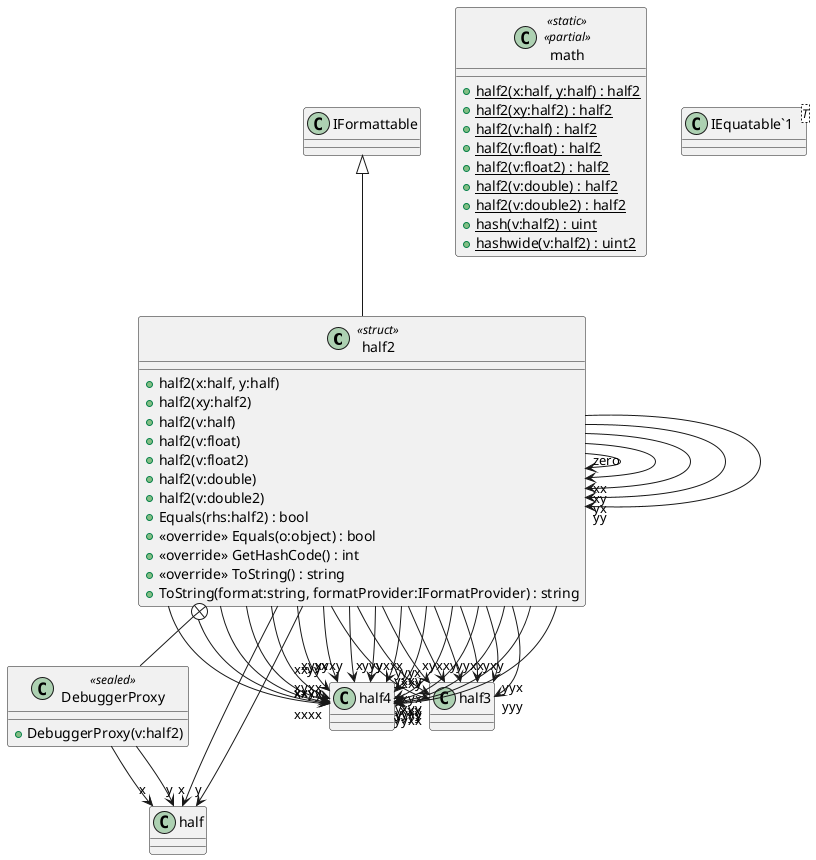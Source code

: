 @startuml
class half2 <<struct>> {
    + half2(x:half, y:half)
    + half2(xy:half2)
    + half2(v:half)
    + half2(v:float)
    + half2(v:float2)
    + half2(v:double)
    + half2(v:double2)
    + Equals(rhs:half2) : bool
    + <<override>> Equals(o:object) : bool
    + <<override>> GetHashCode() : int
    + <<override>> ToString() : string
    + ToString(format:string, formatProvider:IFormatProvider) : string
}
class math <<static>> <<partial>> {
    + {static} half2(x:half, y:half) : half2
    + {static} half2(xy:half2) : half2
    + {static} half2(v:half) : half2
    + {static} half2(v:float) : half2
    + {static} half2(v:float2) : half2
    + {static} half2(v:double) : half2
    + {static} half2(v:double2) : half2
    + {static} hash(v:half2) : uint
    + {static} hashwide(v:half2) : uint2
}
class "IEquatable`1"<T> {
}
class DebuggerProxy <<sealed>> {
    + DebuggerProxy(v:half2)
}
IFormattable <|-- half2
half2 --> "x" half
half2 --> "y" half
half2 --> "zero" half2
half2 --> "xxxx" half4
half2 --> "xxxy" half4
half2 --> "xxyx" half4
half2 --> "xxyy" half4
half2 --> "xyxx" half4
half2 --> "xyxy" half4
half2 --> "xyyx" half4
half2 --> "xyyy" half4
half2 --> "yxxx" half4
half2 --> "yxxy" half4
half2 --> "yxyx" half4
half2 --> "yxyy" half4
half2 --> "yyxx" half4
half2 --> "yyxy" half4
half2 --> "yyyx" half4
half2 --> "yyyy" half4
half2 --> "xxx" half3
half2 --> "xxy" half3
half2 --> "xyx" half3
half2 --> "xyy" half3
half2 --> "yxx" half3
half2 --> "yxy" half3
half2 --> "yyx" half3
half2 --> "yyy" half3
half2 --> "xx" half2
half2 --> "xy" half2
half2 --> "yx" half2
half2 --> "yy" half2
half2 +-- DebuggerProxy
DebuggerProxy --> "x" half
DebuggerProxy --> "y" half
@enduml
